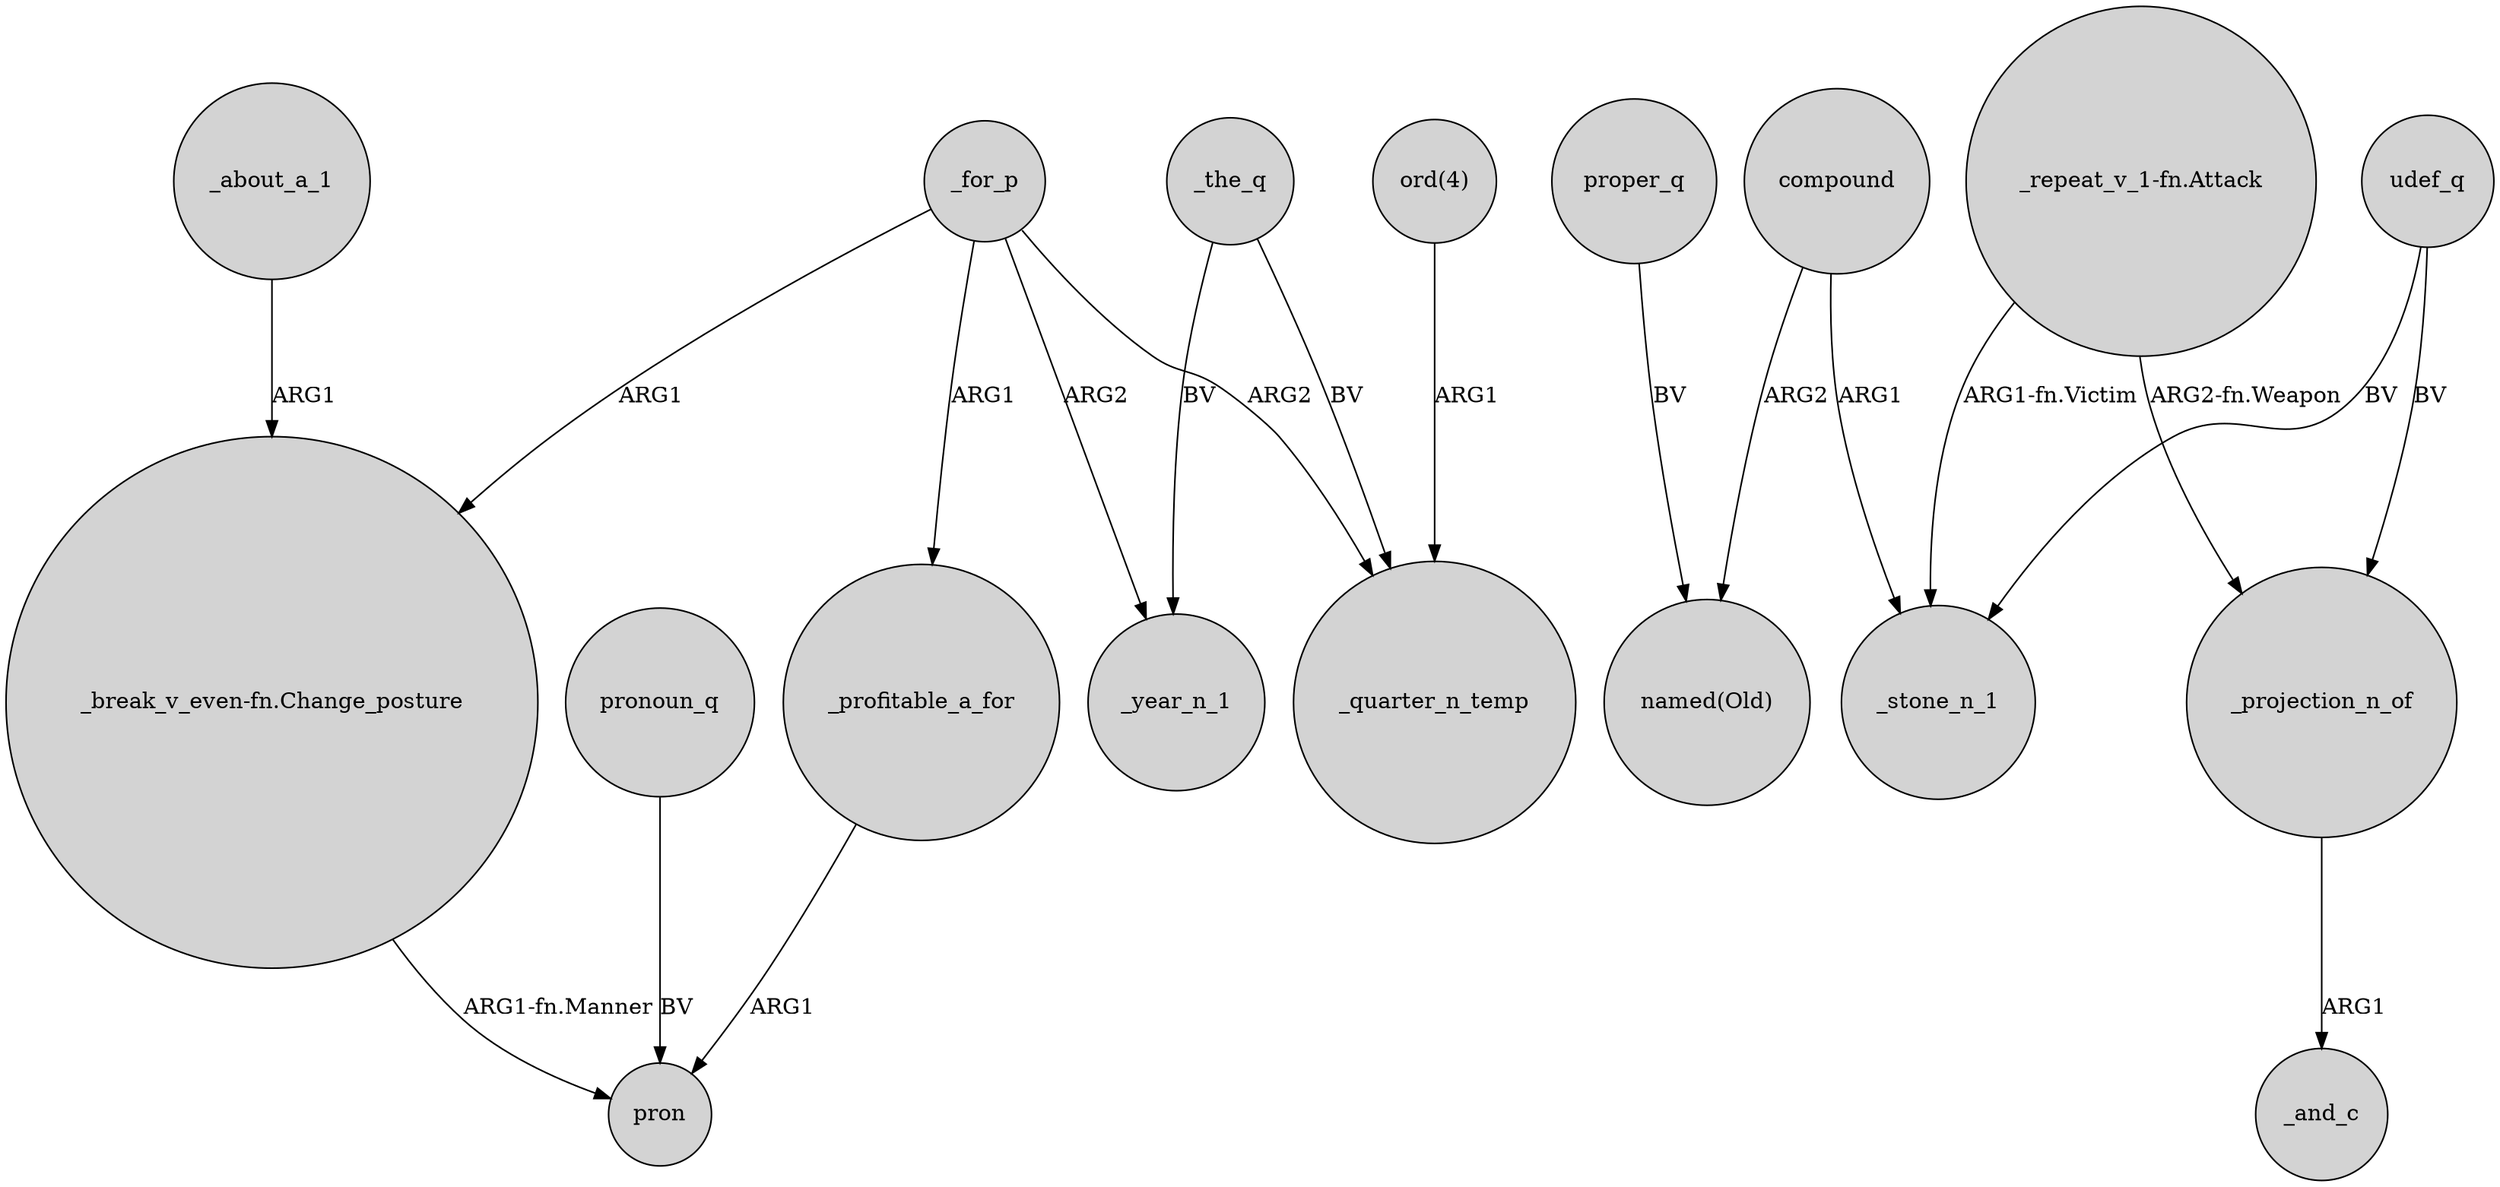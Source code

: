 digraph {
	node [shape=circle style=filled]
	_for_p -> _profitable_a_for [label=ARG1]
	_the_q -> _quarter_n_temp [label=BV]
	compound -> _stone_n_1 [label=ARG1]
	udef_q -> _stone_n_1 [label=BV]
	_projection_n_of -> _and_c [label=ARG1]
	pronoun_q -> pron [label=BV]
	_for_p -> _quarter_n_temp [label=ARG2]
	_the_q -> _year_n_1 [label=BV]
	"_repeat_v_1-fn.Attack" -> _projection_n_of [label="ARG2-fn.Weapon"]
	proper_q -> "named(Old)" [label=BV]
	udef_q -> _projection_n_of [label=BV]
	"ord(4)" -> _quarter_n_temp [label=ARG1]
	"_break_v_even-fn.Change_posture" -> pron [label="ARG1-fn.Manner"]
	compound -> "named(Old)" [label=ARG2]
	"_repeat_v_1-fn.Attack" -> _stone_n_1 [label="ARG1-fn.Victim"]
	_for_p -> _year_n_1 [label=ARG2]
	_profitable_a_for -> pron [label=ARG1]
	_for_p -> "_break_v_even-fn.Change_posture" [label=ARG1]
	_about_a_1 -> "_break_v_even-fn.Change_posture" [label=ARG1]
}
